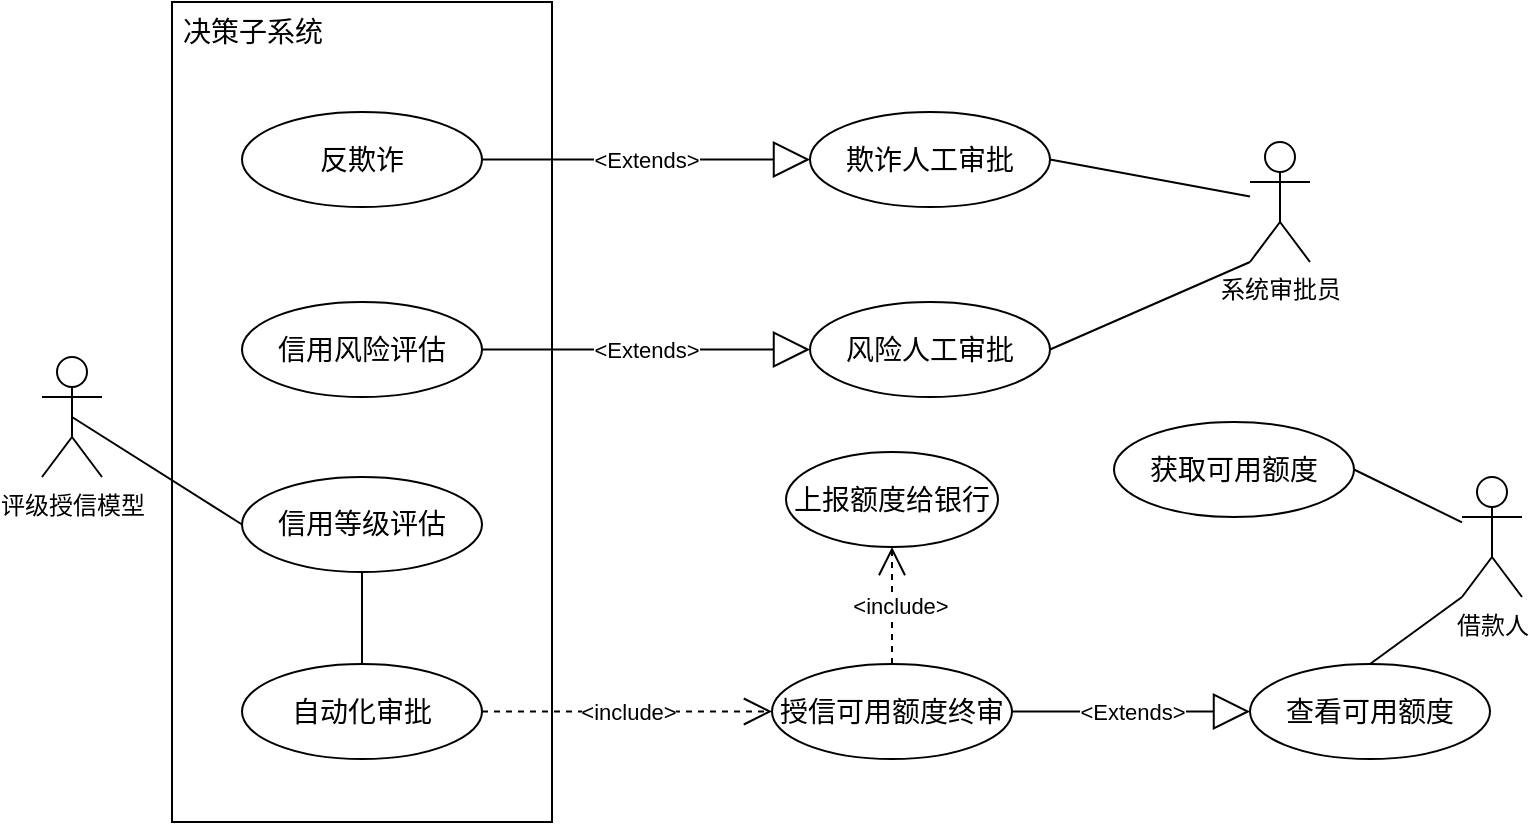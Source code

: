 <mxfile version="22.0.6" type="github">
  <diagram name="第 1 页" id="PT6hGrXhausuQr09__Po">
    <mxGraphModel dx="1173" dy="772" grid="1" gridSize="10" guides="1" tooltips="1" connect="1" arrows="1" fold="1" page="1" pageScale="1" pageWidth="827" pageHeight="1169" math="0" shadow="0">
      <root>
        <mxCell id="0" />
        <mxCell id="1" parent="0" />
        <mxCell id="wrGV_mXLTRxhNDMkk3RX-2" value="" style="html=1;whiteSpace=wrap;" parent="1" vertex="1">
          <mxGeometry x="109" y="230" width="190" height="410" as="geometry" />
        </mxCell>
        <mxCell id="wrGV_mXLTRxhNDMkk3RX-3" value="&lt;font style=&quot;font-size: 14px;&quot;&gt;决策子系统&lt;/font&gt;" style="text;html=1;align=center;verticalAlign=middle;resizable=0;points=[];autosize=1;strokeColor=none;fillColor=none;" parent="1" vertex="1">
          <mxGeometry x="104" y="230" width="90" height="30" as="geometry" />
        </mxCell>
        <mxCell id="wrGV_mXLTRxhNDMkk3RX-5" value="&lt;span style=&quot;font-size: 14px;&quot;&gt;反欺诈&lt;/span&gt;" style="ellipse;whiteSpace=wrap;html=1;" parent="1" vertex="1">
          <mxGeometry x="144" y="285" width="120" height="47.5" as="geometry" />
        </mxCell>
        <mxCell id="wrGV_mXLTRxhNDMkk3RX-6" value="&lt;span style=&quot;font-size: 14px;&quot;&gt;信用风险评估&lt;/span&gt;" style="ellipse;whiteSpace=wrap;html=1;" parent="1" vertex="1">
          <mxGeometry x="144" y="380" width="120" height="47.5" as="geometry" />
        </mxCell>
        <mxCell id="wrGV_mXLTRxhNDMkk3RX-20" value="" style="edgeStyle=orthogonalEdgeStyle;rounded=0;orthogonalLoop=1;jettySize=auto;html=1;endArrow=none;endFill=0;" parent="1" source="wrGV_mXLTRxhNDMkk3RX-7" target="wrGV_mXLTRxhNDMkk3RX-8" edge="1">
          <mxGeometry relative="1" as="geometry" />
        </mxCell>
        <mxCell id="wrGV_mXLTRxhNDMkk3RX-7" value="&lt;span style=&quot;font-size: 14px;&quot;&gt;信用等级评估&lt;/span&gt;" style="ellipse;whiteSpace=wrap;html=1;" parent="1" vertex="1">
          <mxGeometry x="144" y="467.5" width="120" height="47.5" as="geometry" />
        </mxCell>
        <mxCell id="wrGV_mXLTRxhNDMkk3RX-8" value="&lt;span style=&quot;font-size: 14px;&quot;&gt;自动化审批&lt;/span&gt;" style="ellipse;whiteSpace=wrap;html=1;" parent="1" vertex="1">
          <mxGeometry x="144" y="561" width="120" height="47.5" as="geometry" />
        </mxCell>
        <mxCell id="wrGV_mXLTRxhNDMkk3RX-9" value="&amp;lt;Extends&amp;gt;" style="endArrow=block;endSize=16;endFill=0;html=1;rounded=0;entryX=0;entryY=0.5;entryDx=0;entryDy=0;exitX=1;exitY=0.5;exitDx=0;exitDy=0;" parent="1" source="wrGV_mXLTRxhNDMkk3RX-5" target="wrGV_mXLTRxhNDMkk3RX-10" edge="1">
          <mxGeometry width="160" relative="1" as="geometry">
            <mxPoint x="334" y="293.25" as="sourcePoint" />
            <mxPoint x="499" y="230" as="targetPoint" />
          </mxGeometry>
        </mxCell>
        <mxCell id="wrGV_mXLTRxhNDMkk3RX-10" value="&lt;span style=&quot;font-size: 14px;&quot;&gt;欺诈人工审批&lt;/span&gt;" style="ellipse;whiteSpace=wrap;html=1;" parent="1" vertex="1">
          <mxGeometry x="428" y="285" width="120" height="47.5" as="geometry" />
        </mxCell>
        <mxCell id="wrGV_mXLTRxhNDMkk3RX-11" value="&amp;lt;Extends&amp;gt;" style="endArrow=block;endSize=16;endFill=0;html=1;rounded=0;entryX=0;entryY=0.5;entryDx=0;entryDy=0;" parent="1" source="wrGV_mXLTRxhNDMkk3RX-6" target="wrGV_mXLTRxhNDMkk3RX-12" edge="1">
          <mxGeometry width="160" relative="1" as="geometry">
            <mxPoint x="334" y="375" as="sourcePoint" />
            <mxPoint x="494" y="374.5" as="targetPoint" />
          </mxGeometry>
        </mxCell>
        <mxCell id="wrGV_mXLTRxhNDMkk3RX-12" value="&lt;span style=&quot;font-size: 14px;&quot;&gt;风险人工审批&lt;/span&gt;" style="ellipse;whiteSpace=wrap;html=1;" parent="1" vertex="1">
          <mxGeometry x="428" y="380" width="120" height="47.5" as="geometry" />
        </mxCell>
        <mxCell id="wrGV_mXLTRxhNDMkk3RX-16" style="rounded=0;orthogonalLoop=1;jettySize=auto;html=1;entryX=1;entryY=0.5;entryDx=0;entryDy=0;endArrow=none;endFill=0;" parent="1" source="wrGV_mXLTRxhNDMkk3RX-13" target="wrGV_mXLTRxhNDMkk3RX-10" edge="1">
          <mxGeometry relative="1" as="geometry" />
        </mxCell>
        <mxCell id="wrGV_mXLTRxhNDMkk3RX-17" style="rounded=0;orthogonalLoop=1;jettySize=auto;html=1;entryX=1;entryY=0.5;entryDx=0;entryDy=0;exitX=0;exitY=1;exitDx=0;exitDy=0;exitPerimeter=0;endArrow=none;endFill=0;" parent="1" source="wrGV_mXLTRxhNDMkk3RX-13" target="wrGV_mXLTRxhNDMkk3RX-12" edge="1">
          <mxGeometry relative="1" as="geometry" />
        </mxCell>
        <mxCell id="wrGV_mXLTRxhNDMkk3RX-13" value="系统审批员" style="shape=umlActor;verticalLabelPosition=bottom;verticalAlign=top;html=1;" parent="1" vertex="1">
          <mxGeometry x="648" y="300" width="30" height="60" as="geometry" />
        </mxCell>
        <mxCell id="wrGV_mXLTRxhNDMkk3RX-18" value="&amp;lt;include&amp;gt;" style="endArrow=open;endSize=12;dashed=1;html=1;rounded=0;exitX=1;exitY=0.5;exitDx=0;exitDy=0;entryX=0;entryY=0.5;entryDx=0;entryDy=0;" parent="1" source="wrGV_mXLTRxhNDMkk3RX-8" target="wrGV_mXLTRxhNDMkk3RX-19" edge="1">
          <mxGeometry x="0.007" width="160" relative="1" as="geometry">
            <mxPoint x="339" y="540" as="sourcePoint" />
            <mxPoint x="499" y="534" as="targetPoint" />
            <mxPoint as="offset" />
          </mxGeometry>
        </mxCell>
        <mxCell id="wrGV_mXLTRxhNDMkk3RX-19" value="&lt;span style=&quot;font-size: 14px;&quot;&gt;授信可用额度终审&lt;/span&gt;" style="ellipse;whiteSpace=wrap;html=1;" parent="1" vertex="1">
          <mxGeometry x="409" y="561" width="120" height="47.5" as="geometry" />
        </mxCell>
        <mxCell id="wrGV_mXLTRxhNDMkk3RX-21" value="&amp;lt;Extends&amp;gt;" style="endArrow=block;endSize=16;endFill=0;html=1;rounded=0;exitX=1;exitY=0.5;exitDx=0;exitDy=0;entryX=0;entryY=0.5;entryDx=0;entryDy=0;" parent="1" source="wrGV_mXLTRxhNDMkk3RX-19" target="wrGV_mXLTRxhNDMkk3RX-22" edge="1">
          <mxGeometry width="160" relative="1" as="geometry">
            <mxPoint x="619" y="530" as="sourcePoint" />
            <mxPoint x="759" y="534" as="targetPoint" />
          </mxGeometry>
        </mxCell>
        <mxCell id="wrGV_mXLTRxhNDMkk3RX-22" value="&lt;span style=&quot;font-size: 14px;&quot;&gt;查看可用额度&lt;/span&gt;" style="ellipse;whiteSpace=wrap;html=1;" parent="1" vertex="1">
          <mxGeometry x="648" y="561" width="120" height="47.5" as="geometry" />
        </mxCell>
        <mxCell id="QNjPedwraJLYu9IQOruR-4" style="rounded=0;orthogonalLoop=1;jettySize=auto;html=1;entryX=0.5;entryY=0;entryDx=0;entryDy=0;endArrow=none;endFill=0;exitX=0;exitY=1;exitDx=0;exitDy=0;exitPerimeter=0;" parent="1" source="QNjPedwraJLYu9IQOruR-3" target="wrGV_mXLTRxhNDMkk3RX-22" edge="1">
          <mxGeometry relative="1" as="geometry" />
        </mxCell>
        <mxCell id="QNjPedwraJLYu9IQOruR-6" style="rounded=0;orthogonalLoop=1;jettySize=auto;html=1;endArrow=none;endFill=0;entryX=1;entryY=0.5;entryDx=0;entryDy=0;" parent="1" source="QNjPedwraJLYu9IQOruR-3" target="QNjPedwraJLYu9IQOruR-5" edge="1">
          <mxGeometry relative="1" as="geometry">
            <mxPoint x="539" y="610" as="targetPoint" />
          </mxGeometry>
        </mxCell>
        <mxCell id="QNjPedwraJLYu9IQOruR-3" value="借款人" style="shape=umlActor;verticalLabelPosition=bottom;verticalAlign=top;html=1;" parent="1" vertex="1">
          <mxGeometry x="754" y="467.5" width="30" height="60" as="geometry" />
        </mxCell>
        <mxCell id="QNjPedwraJLYu9IQOruR-5" value="&lt;span style=&quot;font-size: 14px;&quot;&gt;获取可用额度&lt;/span&gt;" style="ellipse;whiteSpace=wrap;html=1;" parent="1" vertex="1">
          <mxGeometry x="580" y="440" width="120" height="47.5" as="geometry" />
        </mxCell>
        <mxCell id="JtodRxzJe7fUEbNoA1iC-1" value="&lt;span style=&quot;font-size: 14px;&quot;&gt;上报额度给银行&lt;/span&gt;" style="ellipse;whiteSpace=wrap;html=1;" parent="1" vertex="1">
          <mxGeometry x="416" y="455" width="106" height="47.5" as="geometry" />
        </mxCell>
        <mxCell id="JtodRxzJe7fUEbNoA1iC-4" value="&amp;lt;include&amp;gt;" style="endArrow=open;endSize=12;dashed=1;html=1;rounded=0;exitX=0.5;exitY=0;exitDx=0;exitDy=0;entryX=0.5;entryY=1;entryDx=0;entryDy=0;" parent="1" source="wrGV_mXLTRxhNDMkk3RX-19" target="JtodRxzJe7fUEbNoA1iC-1" edge="1">
          <mxGeometry x="0.016" y="-4" width="160" relative="1" as="geometry">
            <mxPoint x="459" y="730" as="sourcePoint" />
            <mxPoint x="619" y="730" as="targetPoint" />
            <mxPoint as="offset" />
          </mxGeometry>
        </mxCell>
        <mxCell id="ZUTKuZIOBawarwPBMWY9-1" value="评级授信模型" style="shape=umlActor;verticalLabelPosition=bottom;verticalAlign=top;html=1;" parent="1" vertex="1">
          <mxGeometry x="44" y="407.5" width="30" height="60" as="geometry" />
        </mxCell>
        <mxCell id="ZUTKuZIOBawarwPBMWY9-2" style="rounded=0;orthogonalLoop=1;jettySize=auto;html=1;entryX=0.5;entryY=0.5;entryDx=0;entryDy=0;endArrow=none;endFill=0;exitX=0;exitY=0.5;exitDx=0;exitDy=0;entryPerimeter=0;" parent="1" source="wrGV_mXLTRxhNDMkk3RX-7" target="ZUTKuZIOBawarwPBMWY9-1" edge="1">
          <mxGeometry relative="1" as="geometry">
            <mxPoint x="174" y="479" as="sourcePoint" />
            <mxPoint x="94" y="440" as="targetPoint" />
          </mxGeometry>
        </mxCell>
      </root>
    </mxGraphModel>
  </diagram>
</mxfile>
